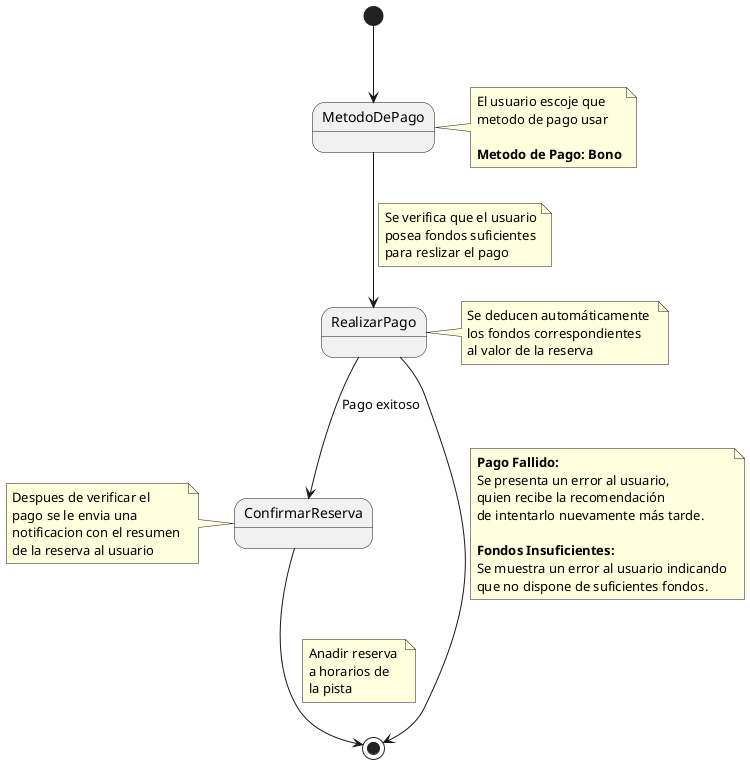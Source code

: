 @startuml

[*] --> MetodoDePago
note right of MetodoDePago
 El usuario escoje que 
 metodo de pago usar
 
 **Metodo de Pago: Bono**
end note

MetodoDePago--> RealizarPago
note on link
Se verifica que el usuario
posea fondos suficientes
para reslizar el pago
end note
note right of RealizarPago
Se deducen automáticamente 
los fondos correspondientes 
al valor de la reserva
end note
RealizarPago--> ConfirmarReserva : Pago exitoso
note left of ConfirmarReserva
 Despues de verificar el 
 pago se le envia una 
 notificacion con el resumen 
 de la reserva al usuario
end note
RealizarPago --> [*]
note on link
**Pago Fallido:**
Se presenta un error al usuario, 
quien recibe la recomendación 
de intentarlo nuevamente más tarde.

**Fondos Insuficientes:**
Se muestra un error al usuario indicando 
que no dispone de suficientes fondos.
end note
ConfirmarReserva --> [*]
note on link
 Anadir reserva 
 a horarios de 
 la pista
end note

@enduml
